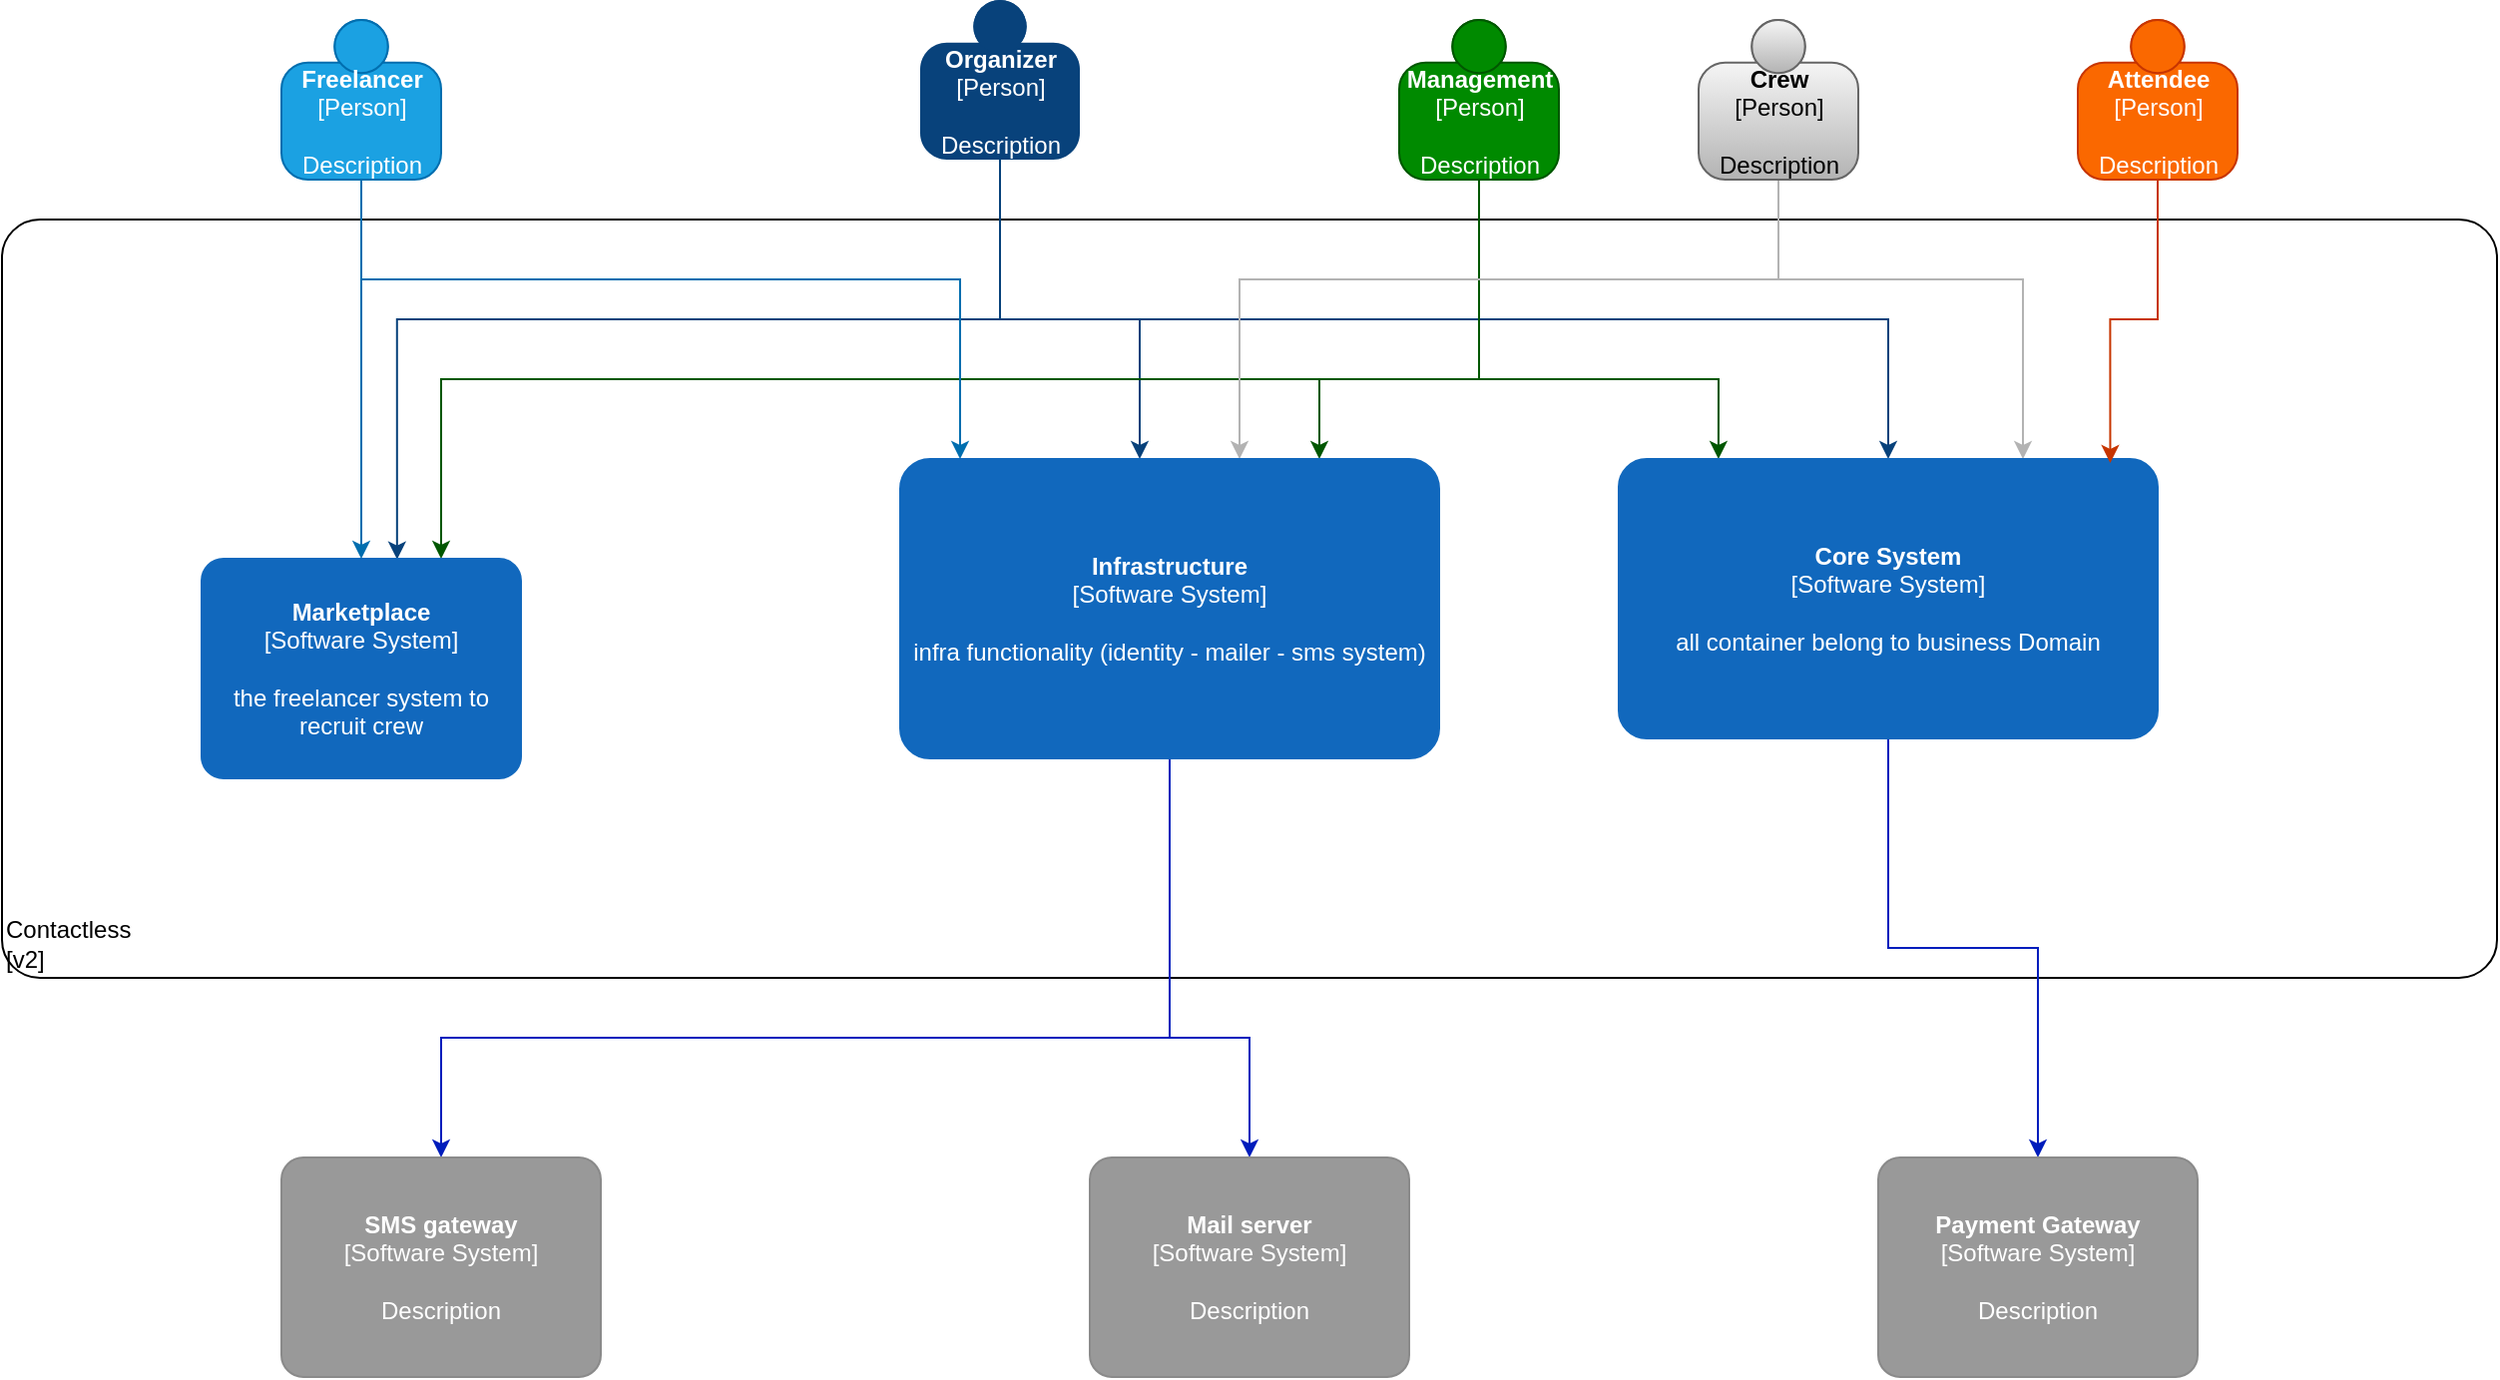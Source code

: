 <mxfile version="13.10.6" type="github">
  <diagram id="yLmLjtVuUsRwVfmnL9pC" name="Page-1">
    <mxGraphModel dx="2297" dy="803" grid="1" gridSize="10" guides="1" tooltips="1" connect="1" arrows="1" fold="1" page="1" pageScale="1" pageWidth="850" pageHeight="1100" math="0" shadow="0">
      <root>
        <mxCell id="0" />
        <mxCell id="1" parent="0" />
        <object placeholders="1" c4Name="Contactless " c4Type="ExecutionEnvironment" c4Application="v2" label="&lt;div style=&quot;text-align: left&quot;&gt;%c4Name%&lt;/div&gt;&lt;div style=&quot;text-align: left&quot;&gt;[%c4Application%]&lt;/div&gt;" id="cx2DXWh1BdNroprMc4a7-427">
          <mxCell style="rounded=1;whiteSpace=wrap;html=1;labelBackgroundColor=none;fillColor=#ffffff;fontColor=#000000;align=left;arcSize=5;strokeColor=#000000;verticalAlign=bottom;metaEdit=1;metaData={&quot;c4Type&quot;:{&quot;editable&quot;:false}};points=[[0.25,0,0],[0.5,0,0],[0.75,0,0],[1,0.25,0],[1,0.5,0],[1,0.75,0],[0.75,1,0],[0.5,1,0],[0.25,1,0],[0,0.75,0],[0,0.5,0],[0,0.25,0]];" vertex="1" parent="1">
            <mxGeometry x="-440" y="130" width="1250" height="380" as="geometry" />
          </mxCell>
        </object>
        <mxCell id="cx2DXWh1BdNroprMc4a7-444" style="edgeStyle=orthogonalEdgeStyle;rounded=0;orthogonalLoop=1;jettySize=auto;html=1;exitX=0.5;exitY=1;exitDx=0;exitDy=0;exitPerimeter=0;entryX=0.612;entryY=0.003;entryDx=0;entryDy=0;entryPerimeter=0;strokeColor=#08427B;" edge="1" parent="1" source="cx2DXWh1BdNroprMc4a7-1" target="cx2DXWh1BdNroprMc4a7-434">
          <mxGeometry relative="1" as="geometry">
            <Array as="points">
              <mxPoint x="60" y="180" />
              <mxPoint x="-242" y="180" />
            </Array>
          </mxGeometry>
        </mxCell>
        <mxCell id="cx2DXWh1BdNroprMc4a7-446" style="edgeStyle=orthogonalEdgeStyle;rounded=0;orthogonalLoop=1;jettySize=auto;html=1;exitX=0.5;exitY=1;exitDx=0;exitDy=0;exitPerimeter=0;strokeColor=#08427B;" edge="1" parent="1" source="cx2DXWh1BdNroprMc4a7-1" target="cx2DXWh1BdNroprMc4a7-433">
          <mxGeometry relative="1" as="geometry">
            <Array as="points">
              <mxPoint x="60" y="180" />
              <mxPoint x="130" y="180" />
            </Array>
          </mxGeometry>
        </mxCell>
        <mxCell id="cx2DXWh1BdNroprMc4a7-447" style="edgeStyle=orthogonalEdgeStyle;rounded=0;orthogonalLoop=1;jettySize=auto;html=1;strokeColor=#08427B;" edge="1" parent="1" source="cx2DXWh1BdNroprMc4a7-1" target="cx2DXWh1BdNroprMc4a7-432">
          <mxGeometry relative="1" as="geometry">
            <Array as="points">
              <mxPoint x="60" y="180" />
              <mxPoint x="505" y="180" />
            </Array>
          </mxGeometry>
        </mxCell>
        <object placeholders="1" c4Name="Organizer" c4Type="Person" c4Description="Description" label="&lt;b&gt;%c4Name%&lt;/b&gt;&lt;div&gt;[%c4Type%]&lt;/div&gt;&lt;br&gt;&lt;div&gt;%c4Description%&lt;/div&gt;" id="cx2DXWh1BdNroprMc4a7-1">
          <mxCell style="html=1;dashed=0;whitespace=wrap;fillColor=#08427b;strokeColor=none;fontColor=#ffffff;shape=mxgraph.c4.person;align=center;metaEdit=1;points=[[0.5,0,0],[1,0.5,0],[1,0.75,0],[0.75,1,0],[0.5,1,0],[0.25,1,0],[0,0.75,0],[0,0.5,0]];metaData={&quot;c4Type&quot;:{&quot;editable&quot;:false}};" vertex="1" parent="1">
            <mxGeometry x="20" y="20" width="80" height="80" as="geometry" />
          </mxCell>
        </object>
        <mxCell id="cx2DXWh1BdNroprMc4a7-450" style="edgeStyle=orthogonalEdgeStyle;rounded=0;orthogonalLoop=1;jettySize=auto;html=1;strokeColor=#005700;fillColor=#008a00;" edge="1" parent="1" source="cx2DXWh1BdNroprMc4a7-2" target="cx2DXWh1BdNroprMc4a7-433">
          <mxGeometry relative="1" as="geometry">
            <Array as="points">
              <mxPoint x="300" y="210" />
              <mxPoint x="220" y="210" />
            </Array>
          </mxGeometry>
        </mxCell>
        <mxCell id="cx2DXWh1BdNroprMc4a7-451" style="edgeStyle=orthogonalEdgeStyle;rounded=0;orthogonalLoop=1;jettySize=auto;html=1;entryX=0.185;entryY=0;entryDx=0;entryDy=0;entryPerimeter=0;strokeColor=#005700;fillColor=#008a00;" edge="1" parent="1" source="cx2DXWh1BdNroprMc4a7-2" target="cx2DXWh1BdNroprMc4a7-432">
          <mxGeometry relative="1" as="geometry">
            <Array as="points">
              <mxPoint x="300" y="210" />
              <mxPoint x="420" y="210" />
            </Array>
          </mxGeometry>
        </mxCell>
        <mxCell id="cx2DXWh1BdNroprMc4a7-452" style="edgeStyle=orthogonalEdgeStyle;rounded=0;orthogonalLoop=1;jettySize=auto;html=1;entryX=0.75;entryY=0;entryDx=0;entryDy=0;entryPerimeter=0;strokeColor=#005700;fillColor=#008a00;" edge="1" parent="1" source="cx2DXWh1BdNroprMc4a7-2" target="cx2DXWh1BdNroprMc4a7-434">
          <mxGeometry relative="1" as="geometry">
            <Array as="points">
              <mxPoint x="300" y="210" />
              <mxPoint x="-220" y="210" />
            </Array>
          </mxGeometry>
        </mxCell>
        <object placeholders="1" c4Name="Management" c4Type="Person" c4Description="Description" label="&lt;b&gt;%c4Name%&lt;/b&gt;&lt;div&gt;[%c4Type%]&lt;/div&gt;&lt;br&gt;&lt;div&gt;%c4Description%&lt;/div&gt;" id="cx2DXWh1BdNroprMc4a7-2">
          <mxCell style="html=1;dashed=0;whitespace=wrap;shape=mxgraph.c4.person;align=center;metaEdit=1;points=[[0.5,0,0],[1,0.5,0],[1,0.75,0],[0.75,1,0],[0.5,1,0],[0.25,1,0],[0,0.75,0],[0,0.5,0]];metaData={&quot;c4Type&quot;:{&quot;editable&quot;:false}};fillColor=#008a00;strokeColor=#005700;fontColor=#ffffff;" vertex="1" parent="1">
            <mxGeometry x="260" y="30" width="80" height="80" as="geometry" />
          </mxCell>
        </object>
        <mxCell id="cx2DXWh1BdNroprMc4a7-448" style="edgeStyle=orthogonalEdgeStyle;rounded=0;orthogonalLoop=1;jettySize=auto;html=1;entryX=0.75;entryY=0;entryDx=0;entryDy=0;entryPerimeter=0;strokeColor=#B3B3B3;" edge="1" parent="1" source="cx2DXWh1BdNroprMc4a7-425" target="cx2DXWh1BdNroprMc4a7-432">
          <mxGeometry relative="1" as="geometry">
            <Array as="points">
              <mxPoint x="450" y="160" />
              <mxPoint x="573" y="160" />
            </Array>
          </mxGeometry>
        </mxCell>
        <mxCell id="cx2DXWh1BdNroprMc4a7-449" style="edgeStyle=orthogonalEdgeStyle;rounded=0;orthogonalLoop=1;jettySize=auto;html=1;strokeColor=#B3B3B3;" edge="1" parent="1" source="cx2DXWh1BdNroprMc4a7-425" target="cx2DXWh1BdNroprMc4a7-433">
          <mxGeometry relative="1" as="geometry">
            <Array as="points">
              <mxPoint x="450" y="160" />
              <mxPoint x="180" y="160" />
            </Array>
          </mxGeometry>
        </mxCell>
        <object placeholders="1" c4Name="Crew" c4Type="Person" c4Description="Description" label="&lt;b&gt;%c4Name%&lt;/b&gt;&lt;div&gt;[%c4Type%]&lt;/div&gt;&lt;br&gt;&lt;div&gt;%c4Description%&lt;/div&gt;" id="cx2DXWh1BdNroprMc4a7-425">
          <mxCell style="html=1;dashed=0;whitespace=wrap;shape=mxgraph.c4.person;align=center;metaEdit=1;points=[[0.5,0,0],[1,0.5,0],[1,0.75,0],[0.75,1,0],[0.5,1,0],[0.25,1,0],[0,0.75,0],[0,0.5,0]];metaData={&quot;c4Type&quot;:{&quot;editable&quot;:false}};fillColor=#f5f5f5;strokeColor=#666666;gradientColor=#b3b3b3;" vertex="1" parent="1">
            <mxGeometry x="410" y="30" width="80" height="80" as="geometry" />
          </mxCell>
        </object>
        <mxCell id="cx2DXWh1BdNroprMc4a7-455" style="edgeStyle=orthogonalEdgeStyle;rounded=0;orthogonalLoop=1;jettySize=auto;html=1;entryX=0.5;entryY=0;entryDx=0;entryDy=0;entryPerimeter=0;strokeColor=#001DBC;fillColor=#0050ef;" edge="1" parent="1" source="cx2DXWh1BdNroprMc4a7-432" target="cx2DXWh1BdNroprMc4a7-435">
          <mxGeometry relative="1" as="geometry" />
        </mxCell>
        <object placeholders="1" c4Name="Core System" c4Type="Software System" c4Description="all container belong to business Domain" label="&lt;b&gt;%c4Name%&lt;/b&gt;&lt;div&gt;[%c4Type%]&lt;/div&gt;&lt;br&gt;&lt;div&gt;%c4Description%&lt;/div&gt;" id="cx2DXWh1BdNroprMc4a7-432">
          <mxCell style="rounded=1;whiteSpace=wrap;html=1;labelBackgroundColor=none;fillColor=#1168BD;fontColor=#ffffff;align=center;arcSize=10;strokeColor=#1168BD;metaEdit=1;metaData={&quot;c4Type&quot;:{&quot;editable&quot;:false}};points=[[0.25,0,0],[0.5,0,0],[0.75,0,0],[1,0.25,0],[1,0.5,0],[1,0.75,0],[0.75,1,0],[0.5,1,0],[0.25,1,0],[0,0.75,0],[0,0.5,0],[0,0.25,0]];" vertex="1" parent="1">
            <mxGeometry x="370" y="250" width="270" height="140" as="geometry" />
          </mxCell>
        </object>
        <mxCell id="cx2DXWh1BdNroprMc4a7-453" style="edgeStyle=orthogonalEdgeStyle;rounded=0;orthogonalLoop=1;jettySize=auto;html=1;entryX=0.5;entryY=0;entryDx=0;entryDy=0;entryPerimeter=0;strokeColor=#001DBC;fillColor=#0050ef;" edge="1" parent="1" source="cx2DXWh1BdNroprMc4a7-433" target="cx2DXWh1BdNroprMc4a7-436">
          <mxGeometry relative="1" as="geometry">
            <Array as="points">
              <mxPoint x="145" y="540" />
              <mxPoint x="185" y="540" />
            </Array>
          </mxGeometry>
        </mxCell>
        <mxCell id="cx2DXWh1BdNroprMc4a7-454" style="edgeStyle=orthogonalEdgeStyle;rounded=0;orthogonalLoop=1;jettySize=auto;html=1;entryX=0.5;entryY=0;entryDx=0;entryDy=0;entryPerimeter=0;strokeColor=#001DBC;fillColor=#0050ef;" edge="1" parent="1" source="cx2DXWh1BdNroprMc4a7-433" target="cx2DXWh1BdNroprMc4a7-437">
          <mxGeometry relative="1" as="geometry">
            <Array as="points">
              <mxPoint x="145" y="540" />
              <mxPoint x="-220" y="540" />
            </Array>
          </mxGeometry>
        </mxCell>
        <object placeholders="1" c4Name="Infrastructure " c4Type="Software System" c4Description="infra functionality (identity - mailer - sms system)" label="&lt;b&gt;%c4Name%&lt;/b&gt;&lt;div&gt;[%c4Type%]&lt;/div&gt;&lt;br&gt;&lt;div&gt;%c4Description%&lt;/div&gt;" id="cx2DXWh1BdNroprMc4a7-433">
          <mxCell style="rounded=1;whiteSpace=wrap;html=1;labelBackgroundColor=none;fillColor=#1168BD;fontColor=#ffffff;align=center;arcSize=10;strokeColor=#1168BD;metaEdit=1;metaData={&quot;c4Type&quot;:{&quot;editable&quot;:false}};points=[[0.25,0,0],[0.5,0,0],[0.75,0,0],[1,0.25,0],[1,0.5,0],[1,0.75,0],[0.75,1,0],[0.5,1,0],[0.25,1,0],[0,0.75,0],[0,0.5,0],[0,0.25,0]];" vertex="1" parent="1">
            <mxGeometry x="10" y="250" width="270" height="150" as="geometry" />
          </mxCell>
        </object>
        <object placeholders="1" c4Name="Marketplace" c4Type="Software System" c4Description="the freelancer system to recruit crew" label="&lt;b&gt;%c4Name%&lt;/b&gt;&lt;div&gt;[%c4Type%]&lt;/div&gt;&lt;br&gt;&lt;div&gt;%c4Description%&lt;/div&gt;" id="cx2DXWh1BdNroprMc4a7-434">
          <mxCell style="rounded=1;whiteSpace=wrap;html=1;labelBackgroundColor=none;fillColor=#1168BD;fontColor=#ffffff;align=center;arcSize=10;strokeColor=#1168BD;metaEdit=1;metaData={&quot;c4Type&quot;:{&quot;editable&quot;:false}};points=[[0.25,0,0],[0.5,0,0],[0.75,0,0],[1,0.25,0],[1,0.5,0],[1,0.75,0],[0.75,1,0],[0.5,1,0],[0.25,1,0],[0,0.75,0],[0,0.5,0],[0,0.25,0]];" vertex="1" parent="1">
            <mxGeometry x="-340" y="300" width="160" height="110.0" as="geometry" />
          </mxCell>
        </object>
        <object placeholders="1" c4Name="Payment Gateway" c4Type="Software System" c4Description="Description" label="&lt;b&gt;%c4Name%&lt;/b&gt;&lt;div&gt;[%c4Type%]&lt;/div&gt;&lt;br&gt;&lt;div&gt;%c4Description%&lt;/div&gt;" id="cx2DXWh1BdNroprMc4a7-435">
          <mxCell style="rounded=1;whiteSpace=wrap;html=1;labelBackgroundColor=none;fillColor=#999999;fontColor=#ffffff;align=center;arcSize=10;strokeColor=#8A8A8A;metaEdit=1;metaData={&quot;c4Type&quot;:{&quot;editable&quot;:false}};points=[[0.25,0,0],[0.5,0,0],[0.75,0,0],[1,0.25,0],[1,0.5,0],[1,0.75,0],[0.75,1,0],[0.5,1,0],[0.25,1,0],[0,0.75,0],[0,0.5,0],[0,0.25,0]];" vertex="1" parent="1">
            <mxGeometry x="500" y="600" width="160" height="110.0" as="geometry" />
          </mxCell>
        </object>
        <object placeholders="1" c4Name="Mail server" c4Type="Software System" c4Description="Description" label="&lt;b&gt;%c4Name%&lt;/b&gt;&lt;div&gt;[%c4Type%]&lt;/div&gt;&lt;br&gt;&lt;div&gt;%c4Description%&lt;/div&gt;" id="cx2DXWh1BdNroprMc4a7-436">
          <mxCell style="rounded=1;whiteSpace=wrap;html=1;labelBackgroundColor=none;fillColor=#999999;fontColor=#ffffff;align=center;arcSize=10;strokeColor=#8A8A8A;metaEdit=1;metaData={&quot;c4Type&quot;:{&quot;editable&quot;:false}};points=[[0.25,0,0],[0.5,0,0],[0.75,0,0],[1,0.25,0],[1,0.5,0],[1,0.75,0],[0.75,1,0],[0.5,1,0],[0.25,1,0],[0,0.75,0],[0,0.5,0],[0,0.25,0]];" vertex="1" parent="1">
            <mxGeometry x="105" y="600" width="160" height="110.0" as="geometry" />
          </mxCell>
        </object>
        <object placeholders="1" c4Name="SMS gateway" c4Type="Software System" c4Description="Description" label="&lt;b&gt;%c4Name%&lt;/b&gt;&lt;div&gt;[%c4Type%]&lt;/div&gt;&lt;br&gt;&lt;div&gt;%c4Description%&lt;/div&gt;" id="cx2DXWh1BdNroprMc4a7-437">
          <mxCell style="rounded=1;whiteSpace=wrap;html=1;labelBackgroundColor=none;fillColor=#999999;fontColor=#ffffff;align=center;arcSize=10;strokeColor=#8A8A8A;metaEdit=1;metaData={&quot;c4Type&quot;:{&quot;editable&quot;:false}};points=[[0.25,0,0],[0.5,0,0],[0.75,0,0],[1,0.25,0],[1,0.5,0],[1,0.75,0],[0.75,1,0],[0.5,1,0],[0.25,1,0],[0,0.75,0],[0,0.5,0],[0,0.25,0]];" vertex="1" parent="1">
            <mxGeometry x="-300" y="600" width="160" height="110.0" as="geometry" />
          </mxCell>
        </object>
        <mxCell id="cx2DXWh1BdNroprMc4a7-441" style="edgeStyle=orthogonalEdgeStyle;rounded=0;orthogonalLoop=1;jettySize=auto;html=1;exitX=0.5;exitY=1;exitDx=0;exitDy=0;exitPerimeter=0;entryX=0.5;entryY=0;entryDx=0;entryDy=0;entryPerimeter=0;fillColor=#1ba1e2;strokeColor=#006EAF;" edge="1" parent="1" source="cx2DXWh1BdNroprMc4a7-438" target="cx2DXWh1BdNroprMc4a7-434">
          <mxGeometry relative="1" as="geometry" />
        </mxCell>
        <mxCell id="cx2DXWh1BdNroprMc4a7-459" style="edgeStyle=orthogonalEdgeStyle;rounded=0;orthogonalLoop=1;jettySize=auto;html=1;strokeColor=#006EAF;fillColor=#1ba1e2;" edge="1" parent="1" source="cx2DXWh1BdNroprMc4a7-438" target="cx2DXWh1BdNroprMc4a7-433">
          <mxGeometry relative="1" as="geometry">
            <Array as="points">
              <mxPoint x="-260" y="160" />
              <mxPoint x="40" y="160" />
            </Array>
          </mxGeometry>
        </mxCell>
        <object placeholders="1" c4Name="Freelancer" c4Type="Person" c4Description="Description" label="&lt;b&gt;%c4Name%&lt;/b&gt;&lt;div&gt;[%c4Type%]&lt;/div&gt;&lt;br&gt;&lt;div&gt;%c4Description%&lt;/div&gt;" id="cx2DXWh1BdNroprMc4a7-438">
          <mxCell style="html=1;dashed=0;whitespace=wrap;shape=mxgraph.c4.person;align=center;metaEdit=1;points=[[0.5,0,0],[1,0.5,0],[1,0.75,0],[0.75,1,0],[0.5,1,0],[0.25,1,0],[0,0.75,0],[0,0.5,0]];metaData={&quot;c4Type&quot;:{&quot;editable&quot;:false}};fillColor=#1ba1e2;strokeColor=#006EAF;fontColor=#ffffff;" vertex="1" parent="1">
            <mxGeometry x="-300" y="30" width="80" height="80" as="geometry" />
          </mxCell>
        </object>
        <mxCell id="cx2DXWh1BdNroprMc4a7-458" style="edgeStyle=orthogonalEdgeStyle;rounded=0;orthogonalLoop=1;jettySize=auto;html=1;entryX=0.912;entryY=0.014;entryDx=0;entryDy=0;entryPerimeter=0;strokeColor=#C73500;fillColor=#fa6800;" edge="1" parent="1" source="cx2DXWh1BdNroprMc4a7-457" target="cx2DXWh1BdNroprMc4a7-432">
          <mxGeometry relative="1" as="geometry" />
        </mxCell>
        <object placeholders="1" c4Name="Attendee " c4Type="Person" c4Description="Description" label="&lt;b&gt;%c4Name%&lt;/b&gt;&lt;div&gt;[%c4Type%]&lt;/div&gt;&lt;br&gt;&lt;div&gt;%c4Description%&lt;/div&gt;" id="cx2DXWh1BdNroprMc4a7-457">
          <mxCell style="html=1;dashed=0;whitespace=wrap;shape=mxgraph.c4.person;align=center;metaEdit=1;points=[[0.5,0,0],[1,0.5,0],[1,0.75,0],[0.75,1,0],[0.5,1,0],[0.25,1,0],[0,0.75,0],[0,0.5,0]];metaData={&quot;c4Type&quot;:{&quot;editable&quot;:false}};fillColor=#fa6800;strokeColor=#C73500;fontColor=#ffffff;" vertex="1" parent="1">
            <mxGeometry x="600" y="30" width="80" height="80" as="geometry" />
          </mxCell>
        </object>
      </root>
    </mxGraphModel>
  </diagram>
</mxfile>
